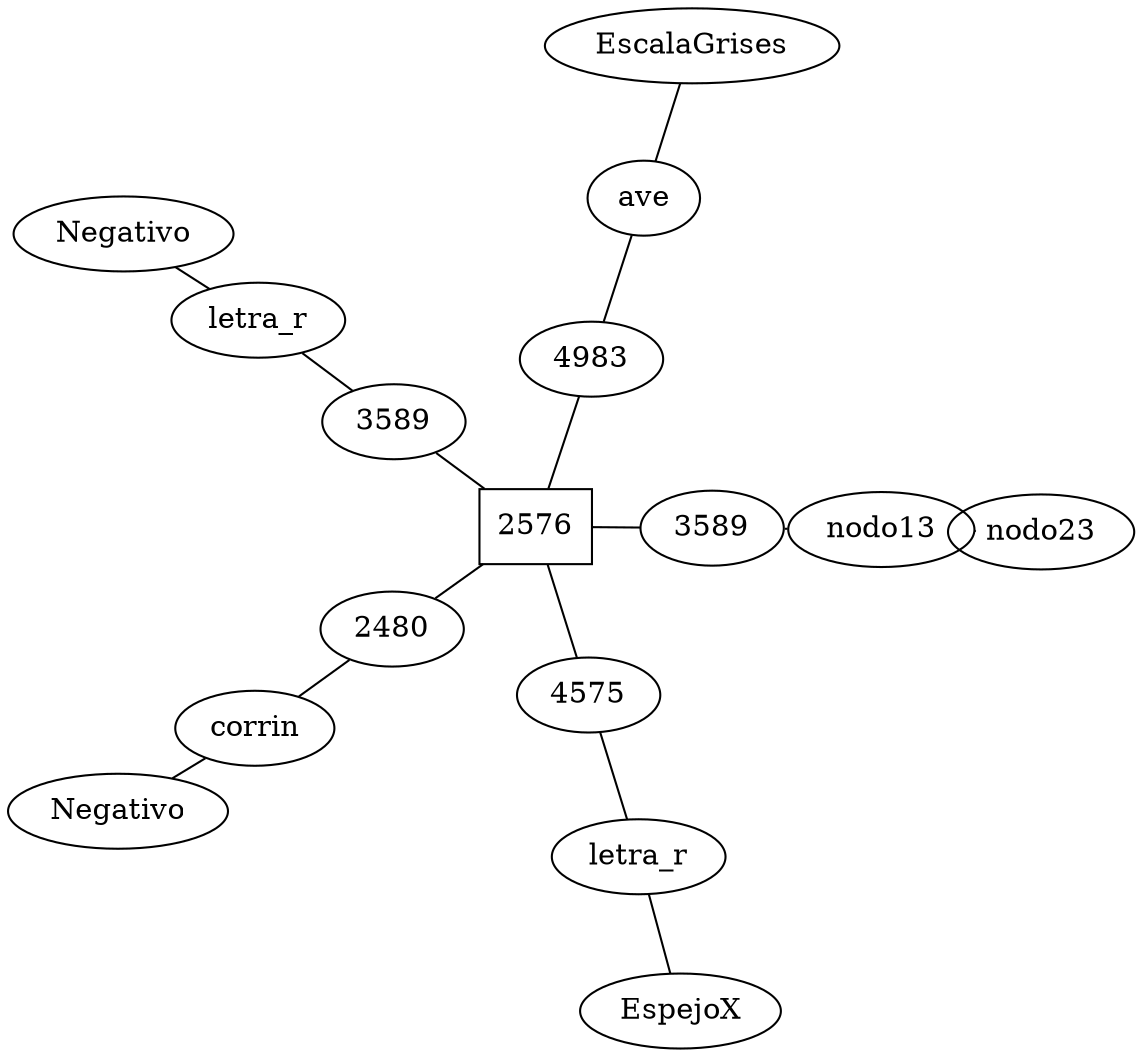 graph grafoDirigido{ 
 rankdir=LR; 
 node [shape=box]; layout=neato; 
 nodo00[label="2576"]; 
node [shape = ellipse]; 
nodo01[label="2480" ]; 
nodo11[label="corrin" ]; 
nodo21[label="Negativo" ]; 
nodo02[label="3589" ]; 
nodo12[label="letra_r" ]; 
nodo22[label="Negativo" ]; 
nodo03[label="3589" ]; 
nodo04[label="4575" ]; 
nodo14[label="letra_r" ]; 
nodo24[label="EspejoX" ]; 
nodo05[label="4983" ]; 
nodo15[label="ave" ]; 
nodo25[label="EscalaGrises" ]; 
nodo00 -- nodo01 -- nodo11 -- nodo21[len=1.00]; 
nodo00 -- nodo02 -- nodo12 -- nodo22[len=1.00]; 
nodo00 -- nodo03 -- nodo13 -- nodo23[len=1.00]; 
nodo00 -- nodo04 -- nodo14 -- nodo24[len=1.00]; 
nodo00 -- nodo05 -- nodo15 -- nodo25[len=1.00]; 

}